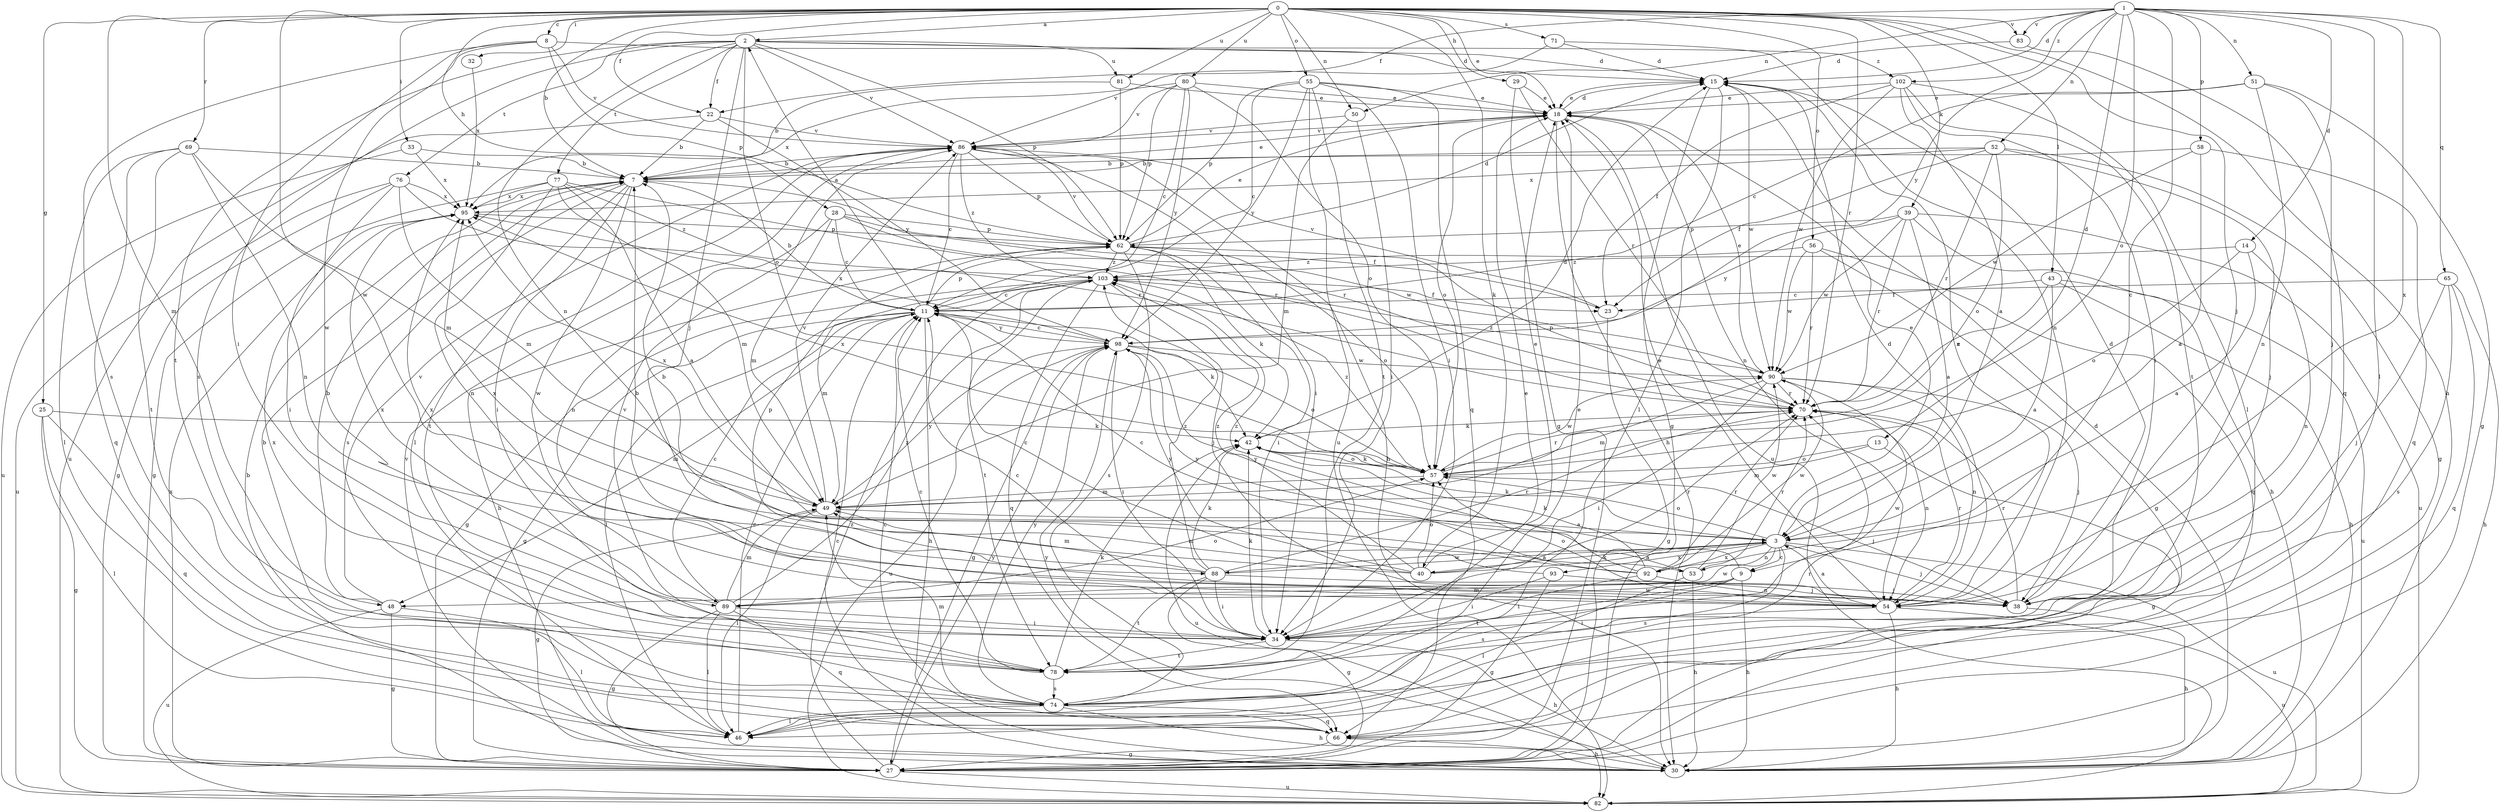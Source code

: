 strict digraph  {
0;
1;
2;
3;
7;
8;
9;
11;
13;
14;
15;
18;
22;
23;
25;
27;
28;
29;
30;
32;
33;
34;
38;
39;
40;
42;
43;
46;
48;
49;
50;
51;
52;
53;
54;
55;
56;
57;
58;
62;
65;
66;
69;
70;
71;
74;
76;
77;
78;
80;
81;
82;
83;
86;
88;
89;
90;
92;
93;
95;
98;
102;
103;
0 -> 2  [label=a];
0 -> 7  [label=b];
0 -> 8  [label=c];
0 -> 18  [label=e];
0 -> 22  [label=f];
0 -> 25  [label=g];
0 -> 28  [label=h];
0 -> 29  [label=h];
0 -> 30  [label=h];
0 -> 32  [label=i];
0 -> 33  [label=i];
0 -> 38  [label=j];
0 -> 39  [label=k];
0 -> 40  [label=k];
0 -> 43  [label=l];
0 -> 48  [label=m];
0 -> 50  [label=n];
0 -> 55  [label=o];
0 -> 56  [label=o];
0 -> 69  [label=r];
0 -> 70  [label=r];
0 -> 71  [label=s];
0 -> 80  [label=u];
0 -> 81  [label=u];
0 -> 83  [label=v];
0 -> 88  [label=w];
1 -> 9  [label=c];
1 -> 13  [label=d];
1 -> 14  [label=d];
1 -> 15  [label=d];
1 -> 22  [label=f];
1 -> 46  [label=l];
1 -> 50  [label=n];
1 -> 51  [label=n];
1 -> 52  [label=n];
1 -> 57  [label=o];
1 -> 58  [label=p];
1 -> 65  [label=q];
1 -> 83  [label=v];
1 -> 92  [label=x];
1 -> 98  [label=y];
1 -> 102  [label=z];
2 -> 15  [label=d];
2 -> 22  [label=f];
2 -> 38  [label=j];
2 -> 53  [label=n];
2 -> 57  [label=o];
2 -> 62  [label=p];
2 -> 74  [label=s];
2 -> 76  [label=t];
2 -> 77  [label=t];
2 -> 78  [label=t];
2 -> 81  [label=u];
2 -> 86  [label=v];
2 -> 102  [label=z];
3 -> 9  [label=c];
3 -> 18  [label=e];
3 -> 38  [label=j];
3 -> 40  [label=k];
3 -> 42  [label=k];
3 -> 53  [label=n];
3 -> 57  [label=o];
3 -> 74  [label=s];
3 -> 82  [label=u];
3 -> 88  [label=w];
3 -> 89  [label=w];
3 -> 92  [label=x];
3 -> 93  [label=x];
7 -> 18  [label=e];
7 -> 34  [label=i];
7 -> 70  [label=r];
7 -> 74  [label=s];
7 -> 78  [label=t];
7 -> 89  [label=w];
7 -> 95  [label=x];
8 -> 15  [label=d];
8 -> 34  [label=i];
8 -> 62  [label=p];
8 -> 74  [label=s];
8 -> 86  [label=v];
8 -> 89  [label=w];
9 -> 30  [label=h];
9 -> 48  [label=m];
9 -> 74  [label=s];
9 -> 78  [label=t];
9 -> 89  [label=w];
9 -> 98  [label=y];
11 -> 2  [label=a];
11 -> 7  [label=b];
11 -> 27  [label=g];
11 -> 30  [label=h];
11 -> 42  [label=k];
11 -> 46  [label=l];
11 -> 48  [label=m];
11 -> 62  [label=p];
11 -> 98  [label=y];
13 -> 27  [label=g];
13 -> 49  [label=m];
13 -> 57  [label=o];
14 -> 3  [label=a];
14 -> 54  [label=n];
14 -> 57  [label=o];
14 -> 103  [label=z];
15 -> 18  [label=e];
15 -> 27  [label=g];
15 -> 46  [label=l];
15 -> 54  [label=n];
15 -> 90  [label=w];
18 -> 15  [label=d];
18 -> 30  [label=h];
18 -> 54  [label=n];
18 -> 57  [label=o];
18 -> 82  [label=u];
18 -> 86  [label=v];
22 -> 7  [label=b];
22 -> 82  [label=u];
22 -> 86  [label=v];
22 -> 98  [label=y];
23 -> 27  [label=g];
23 -> 86  [label=v];
25 -> 27  [label=g];
25 -> 42  [label=k];
25 -> 46  [label=l];
25 -> 66  [label=q];
27 -> 82  [label=u];
27 -> 95  [label=x];
27 -> 98  [label=y];
27 -> 103  [label=z];
28 -> 11  [label=c];
28 -> 23  [label=f];
28 -> 49  [label=m];
28 -> 54  [label=n];
28 -> 62  [label=p];
28 -> 90  [label=w];
29 -> 18  [label=e];
29 -> 27  [label=g];
29 -> 70  [label=r];
30 -> 7  [label=b];
30 -> 11  [label=c];
30 -> 15  [label=d];
30 -> 86  [label=v];
30 -> 98  [label=y];
32 -> 95  [label=x];
33 -> 7  [label=b];
33 -> 82  [label=u];
33 -> 95  [label=x];
34 -> 11  [label=c];
34 -> 30  [label=h];
34 -> 42  [label=k];
34 -> 78  [label=t];
34 -> 90  [label=w];
38 -> 15  [label=d];
38 -> 30  [label=h];
38 -> 70  [label=r];
38 -> 95  [label=x];
39 -> 3  [label=a];
39 -> 30  [label=h];
39 -> 62  [label=p];
39 -> 70  [label=r];
39 -> 82  [label=u];
39 -> 90  [label=w];
39 -> 98  [label=y];
40 -> 3  [label=a];
40 -> 7  [label=b];
40 -> 18  [label=e];
40 -> 49  [label=m];
40 -> 57  [label=o];
40 -> 70  [label=r];
40 -> 98  [label=y];
40 -> 103  [label=z];
42 -> 15  [label=d];
42 -> 57  [label=o];
42 -> 82  [label=u];
43 -> 3  [label=a];
43 -> 23  [label=f];
43 -> 30  [label=h];
43 -> 70  [label=r];
43 -> 82  [label=u];
46 -> 11  [label=c];
46 -> 70  [label=r];
48 -> 7  [label=b];
48 -> 27  [label=g];
48 -> 46  [label=l];
48 -> 82  [label=u];
48 -> 86  [label=v];
49 -> 3  [label=a];
49 -> 27  [label=g];
49 -> 46  [label=l];
49 -> 86  [label=v];
49 -> 95  [label=x];
49 -> 98  [label=y];
50 -> 34  [label=i];
50 -> 49  [label=m];
50 -> 86  [label=v];
51 -> 11  [label=c];
51 -> 18  [label=e];
51 -> 27  [label=g];
51 -> 38  [label=j];
51 -> 54  [label=n];
52 -> 7  [label=b];
52 -> 23  [label=f];
52 -> 27  [label=g];
52 -> 38  [label=j];
52 -> 57  [label=o];
52 -> 70  [label=r];
52 -> 95  [label=x];
53 -> 11  [label=c];
53 -> 30  [label=h];
53 -> 46  [label=l];
53 -> 70  [label=r];
53 -> 90  [label=w];
54 -> 3  [label=a];
54 -> 7  [label=b];
54 -> 15  [label=d];
54 -> 18  [label=e];
54 -> 30  [label=h];
54 -> 34  [label=i];
54 -> 57  [label=o];
54 -> 70  [label=r];
54 -> 82  [label=u];
55 -> 11  [label=c];
55 -> 18  [label=e];
55 -> 34  [label=i];
55 -> 62  [label=p];
55 -> 66  [label=q];
55 -> 78  [label=t];
55 -> 82  [label=u];
55 -> 98  [label=y];
56 -> 27  [label=g];
56 -> 66  [label=q];
56 -> 70  [label=r];
56 -> 90  [label=w];
56 -> 103  [label=z];
57 -> 38  [label=j];
57 -> 42  [label=k];
57 -> 49  [label=m];
57 -> 70  [label=r];
57 -> 90  [label=w];
57 -> 95  [label=x];
57 -> 103  [label=z];
58 -> 3  [label=a];
58 -> 7  [label=b];
58 -> 66  [label=q];
58 -> 90  [label=w];
62 -> 15  [label=d];
62 -> 18  [label=e];
62 -> 30  [label=h];
62 -> 34  [label=i];
62 -> 42  [label=k];
62 -> 57  [label=o];
62 -> 74  [label=s];
62 -> 86  [label=v];
62 -> 103  [label=z];
65 -> 11  [label=c];
65 -> 30  [label=h];
65 -> 38  [label=j];
65 -> 66  [label=q];
65 -> 74  [label=s];
66 -> 11  [label=c];
66 -> 27  [label=g];
66 -> 30  [label=h];
69 -> 7  [label=b];
69 -> 46  [label=l];
69 -> 49  [label=m];
69 -> 54  [label=n];
69 -> 66  [label=q];
69 -> 78  [label=t];
70 -> 42  [label=k];
70 -> 54  [label=n];
70 -> 62  [label=p];
71 -> 15  [label=d];
71 -> 54  [label=n];
71 -> 86  [label=v];
74 -> 7  [label=b];
74 -> 18  [label=e];
74 -> 30  [label=h];
74 -> 46  [label=l];
74 -> 49  [label=m];
74 -> 66  [label=q];
74 -> 98  [label=y];
76 -> 27  [label=g];
76 -> 34  [label=i];
76 -> 49  [label=m];
76 -> 70  [label=r];
76 -> 82  [label=u];
76 -> 95  [label=x];
77 -> 3  [label=a];
77 -> 27  [label=g];
77 -> 49  [label=m];
77 -> 54  [label=n];
77 -> 70  [label=r];
77 -> 95  [label=x];
77 -> 103  [label=z];
78 -> 11  [label=c];
78 -> 18  [label=e];
78 -> 42  [label=k];
78 -> 74  [label=s];
78 -> 86  [label=v];
78 -> 95  [label=x];
80 -> 11  [label=c];
80 -> 18  [label=e];
80 -> 57  [label=o];
80 -> 62  [label=p];
80 -> 86  [label=v];
80 -> 95  [label=x];
80 -> 98  [label=y];
81 -> 7  [label=b];
81 -> 18  [label=e];
81 -> 62  [label=p];
83 -> 15  [label=d];
83 -> 66  [label=q];
86 -> 7  [label=b];
86 -> 11  [label=c];
86 -> 30  [label=h];
86 -> 34  [label=i];
86 -> 46  [label=l];
86 -> 62  [label=p];
86 -> 103  [label=z];
88 -> 3  [label=a];
88 -> 27  [label=g];
88 -> 34  [label=i];
88 -> 38  [label=j];
88 -> 42  [label=k];
88 -> 49  [label=m];
88 -> 62  [label=p];
88 -> 70  [label=r];
88 -> 78  [label=t];
88 -> 103  [label=z];
89 -> 11  [label=c];
89 -> 27  [label=g];
89 -> 34  [label=i];
89 -> 46  [label=l];
89 -> 49  [label=m];
89 -> 57  [label=o];
89 -> 66  [label=q];
89 -> 95  [label=x];
89 -> 103  [label=z];
90 -> 18  [label=e];
90 -> 34  [label=i];
90 -> 38  [label=j];
90 -> 49  [label=m];
90 -> 54  [label=n];
90 -> 70  [label=r];
90 -> 103  [label=z];
92 -> 34  [label=i];
92 -> 42  [label=k];
92 -> 54  [label=n];
92 -> 70  [label=r];
92 -> 90  [label=w];
92 -> 95  [label=x];
92 -> 98  [label=y];
92 -> 103  [label=z];
93 -> 11  [label=c];
93 -> 27  [label=g];
93 -> 34  [label=i];
93 -> 38  [label=j];
95 -> 62  [label=p];
98 -> 11  [label=c];
98 -> 27  [label=g];
98 -> 34  [label=i];
98 -> 57  [label=o];
98 -> 82  [label=u];
98 -> 90  [label=w];
98 -> 95  [label=x];
102 -> 3  [label=a];
102 -> 18  [label=e];
102 -> 23  [label=f];
102 -> 34  [label=i];
102 -> 46  [label=l];
102 -> 78  [label=t];
102 -> 90  [label=w];
103 -> 11  [label=c];
103 -> 23  [label=f];
103 -> 27  [label=g];
103 -> 38  [label=j];
103 -> 49  [label=m];
103 -> 66  [label=q];
103 -> 78  [label=t];
}
